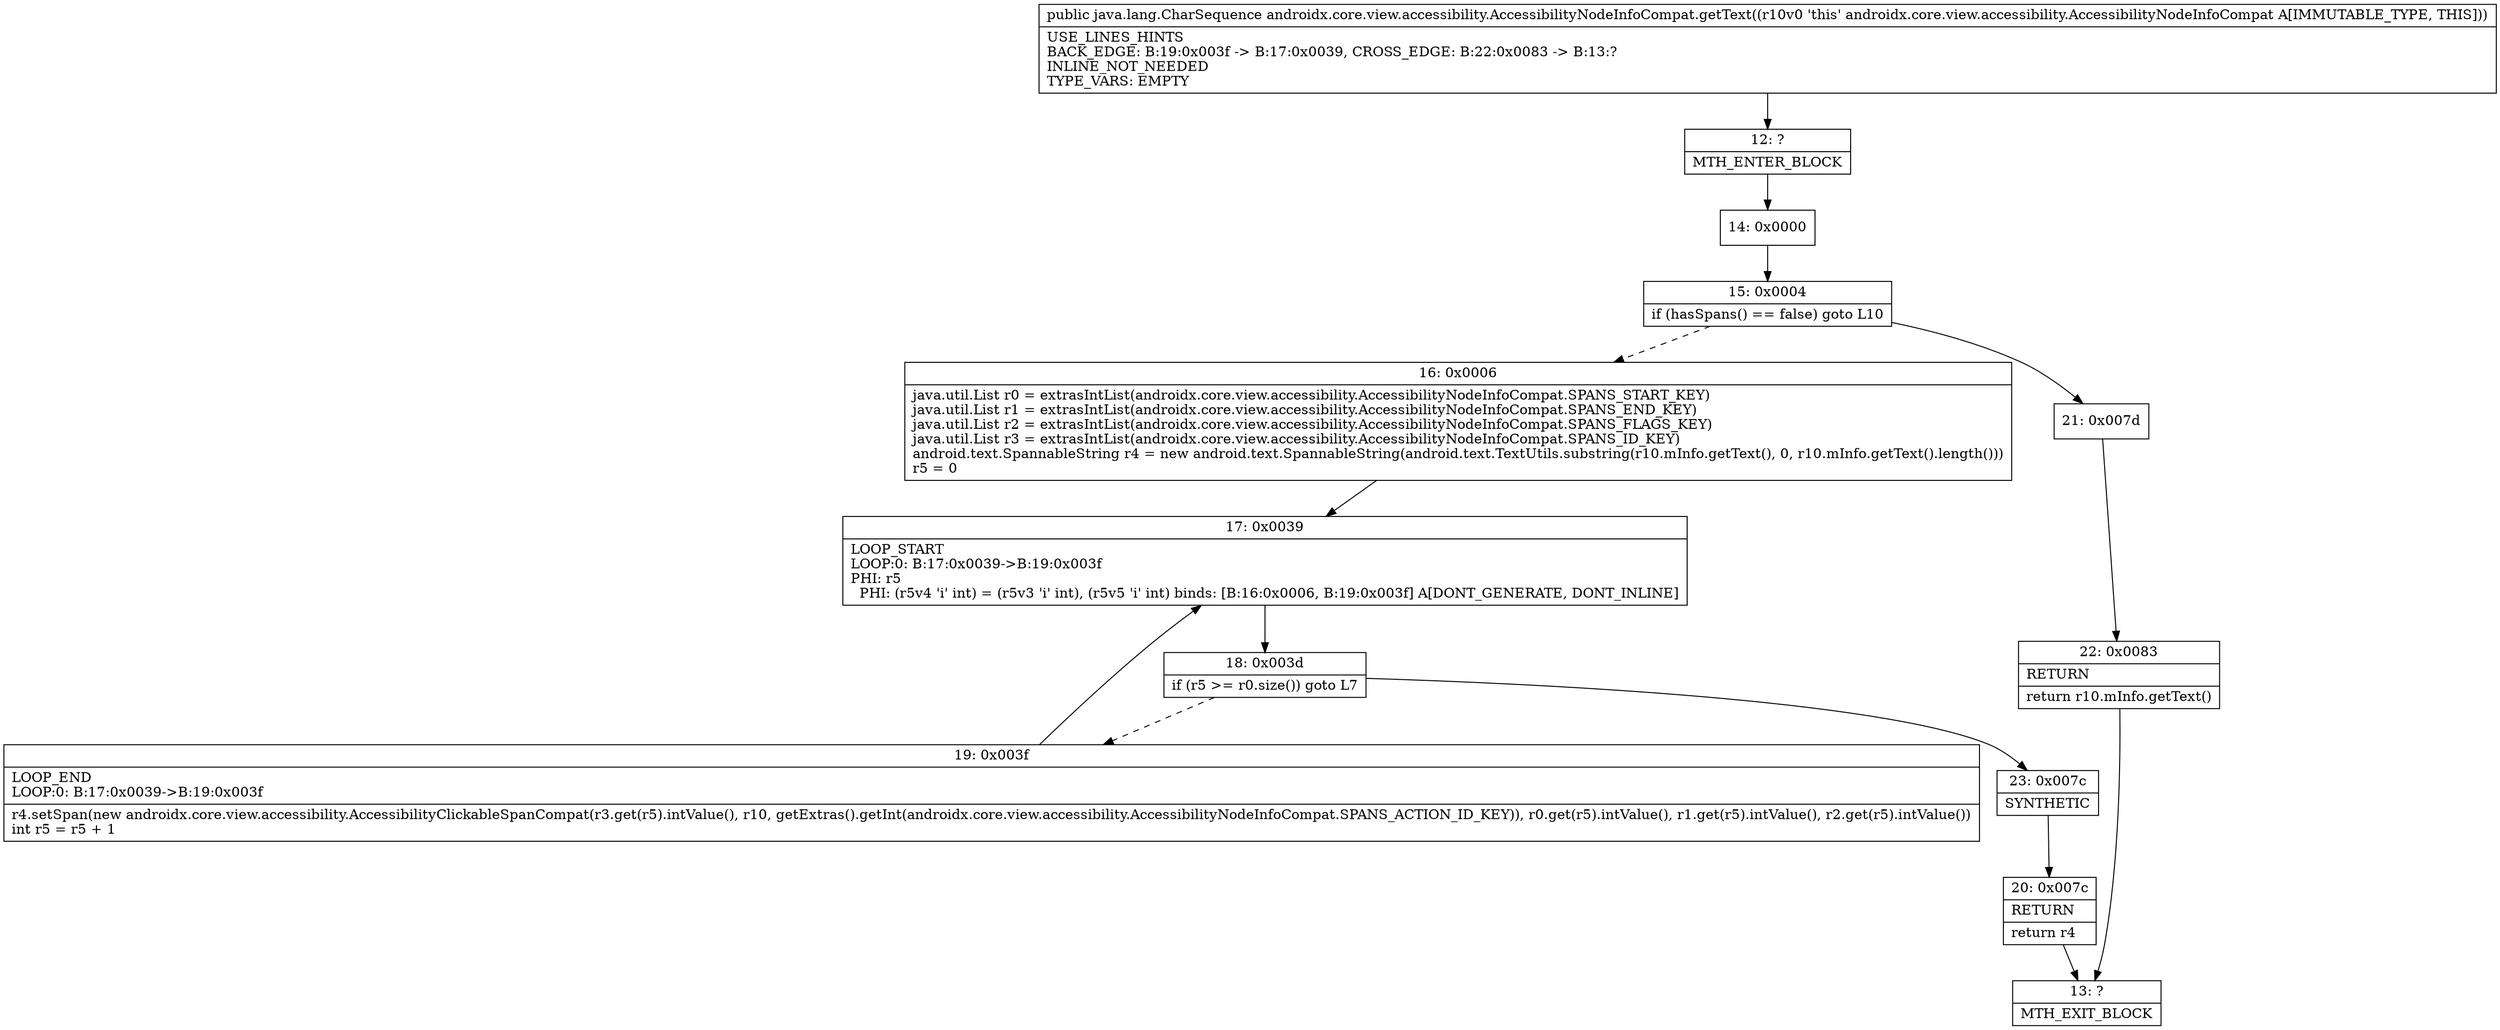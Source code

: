 digraph "CFG forandroidx.core.view.accessibility.AccessibilityNodeInfoCompat.getText()Ljava\/lang\/CharSequence;" {
Node_12 [shape=record,label="{12\:\ ?|MTH_ENTER_BLOCK\l}"];
Node_14 [shape=record,label="{14\:\ 0x0000}"];
Node_15 [shape=record,label="{15\:\ 0x0004|if (hasSpans() == false) goto L10\l}"];
Node_16 [shape=record,label="{16\:\ 0x0006|java.util.List r0 = extrasIntList(androidx.core.view.accessibility.AccessibilityNodeInfoCompat.SPANS_START_KEY)\ljava.util.List r1 = extrasIntList(androidx.core.view.accessibility.AccessibilityNodeInfoCompat.SPANS_END_KEY)\ljava.util.List r2 = extrasIntList(androidx.core.view.accessibility.AccessibilityNodeInfoCompat.SPANS_FLAGS_KEY)\ljava.util.List r3 = extrasIntList(androidx.core.view.accessibility.AccessibilityNodeInfoCompat.SPANS_ID_KEY)\landroid.text.SpannableString r4 = new android.text.SpannableString(android.text.TextUtils.substring(r10.mInfo.getText(), 0, r10.mInfo.getText().length()))\lr5 = 0\l}"];
Node_17 [shape=record,label="{17\:\ 0x0039|LOOP_START\lLOOP:0: B:17:0x0039\-\>B:19:0x003f\lPHI: r5 \l  PHI: (r5v4 'i' int) = (r5v3 'i' int), (r5v5 'i' int) binds: [B:16:0x0006, B:19:0x003f] A[DONT_GENERATE, DONT_INLINE]\l}"];
Node_18 [shape=record,label="{18\:\ 0x003d|if (r5 \>= r0.size()) goto L7\l}"];
Node_19 [shape=record,label="{19\:\ 0x003f|LOOP_END\lLOOP:0: B:17:0x0039\-\>B:19:0x003f\l|r4.setSpan(new androidx.core.view.accessibility.AccessibilityClickableSpanCompat(r3.get(r5).intValue(), r10, getExtras().getInt(androidx.core.view.accessibility.AccessibilityNodeInfoCompat.SPANS_ACTION_ID_KEY)), r0.get(r5).intValue(), r1.get(r5).intValue(), r2.get(r5).intValue())\lint r5 = r5 + 1\l}"];
Node_23 [shape=record,label="{23\:\ 0x007c|SYNTHETIC\l}"];
Node_20 [shape=record,label="{20\:\ 0x007c|RETURN\l|return r4\l}"];
Node_13 [shape=record,label="{13\:\ ?|MTH_EXIT_BLOCK\l}"];
Node_21 [shape=record,label="{21\:\ 0x007d}"];
Node_22 [shape=record,label="{22\:\ 0x0083|RETURN\l|return r10.mInfo.getText()\l}"];
MethodNode[shape=record,label="{public java.lang.CharSequence androidx.core.view.accessibility.AccessibilityNodeInfoCompat.getText((r10v0 'this' androidx.core.view.accessibility.AccessibilityNodeInfoCompat A[IMMUTABLE_TYPE, THIS]))  | USE_LINES_HINTS\lBACK_EDGE: B:19:0x003f \-\> B:17:0x0039, CROSS_EDGE: B:22:0x0083 \-\> B:13:?\lINLINE_NOT_NEEDED\lTYPE_VARS: EMPTY\l}"];
MethodNode -> Node_12;Node_12 -> Node_14;
Node_14 -> Node_15;
Node_15 -> Node_16[style=dashed];
Node_15 -> Node_21;
Node_16 -> Node_17;
Node_17 -> Node_18;
Node_18 -> Node_19[style=dashed];
Node_18 -> Node_23;
Node_19 -> Node_17;
Node_23 -> Node_20;
Node_20 -> Node_13;
Node_21 -> Node_22;
Node_22 -> Node_13;
}

